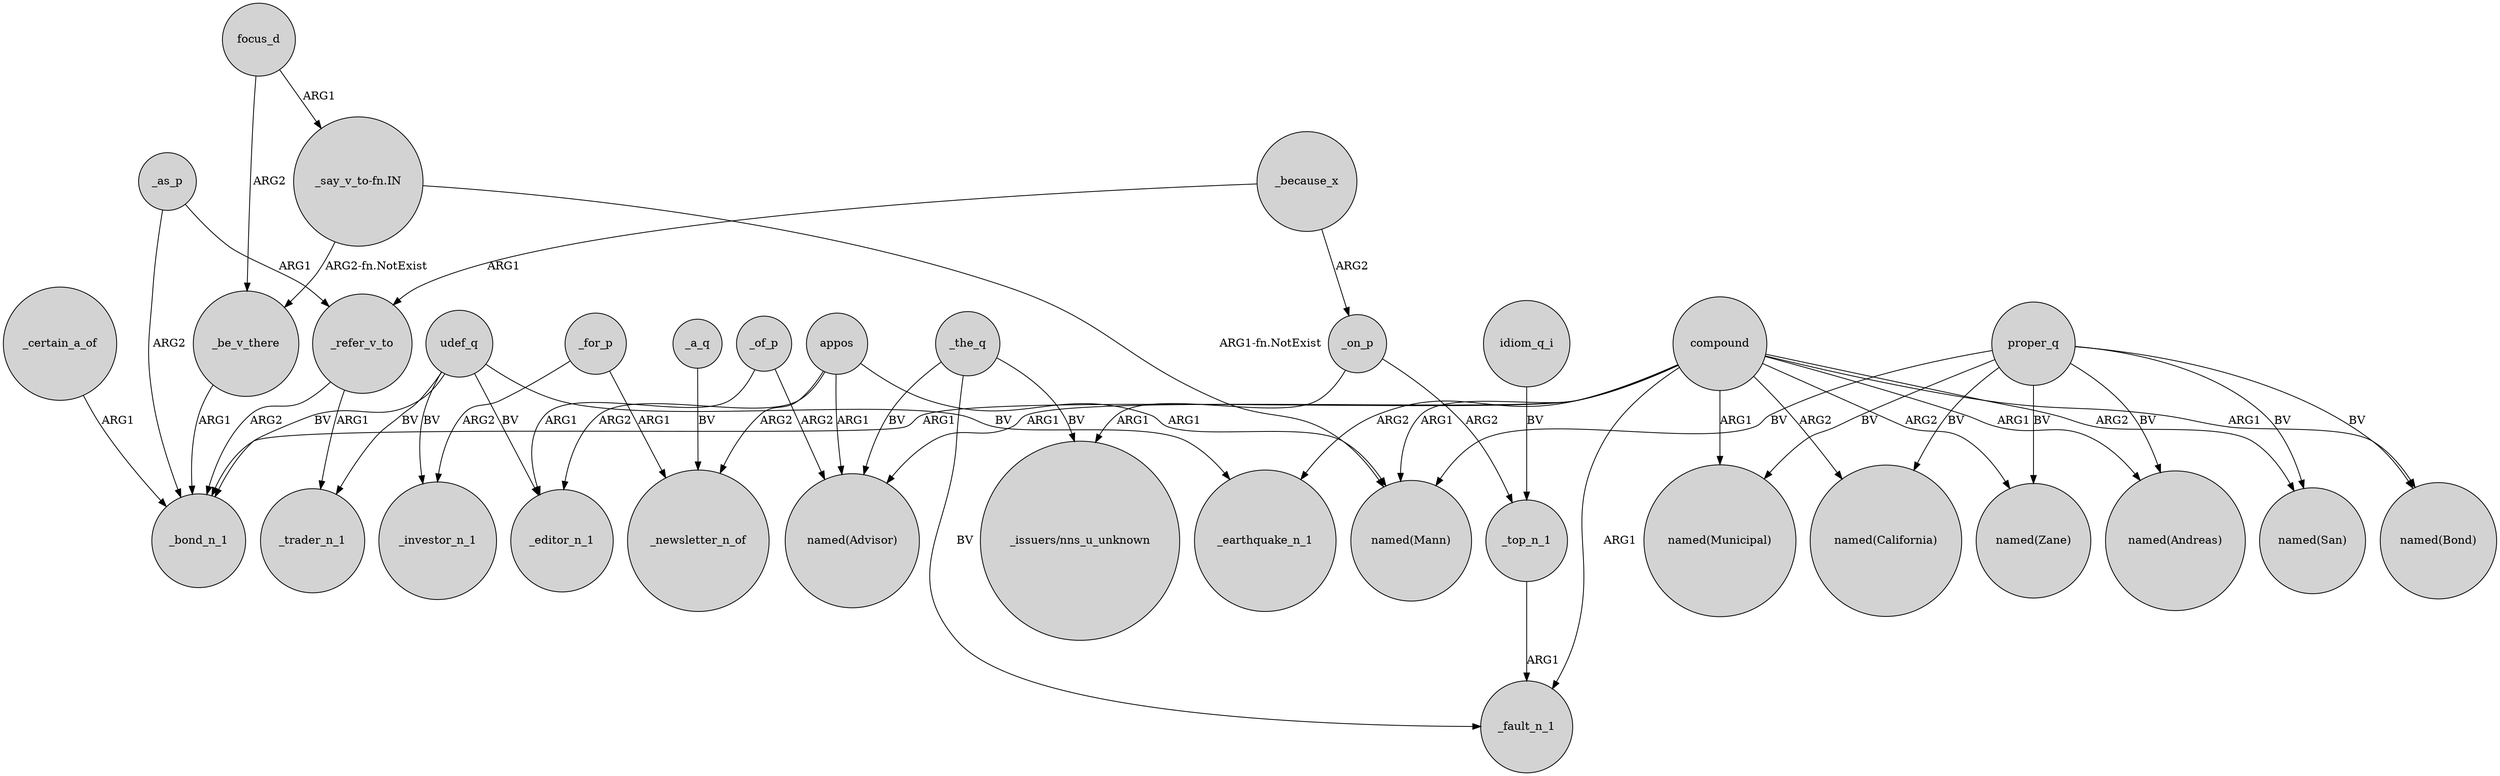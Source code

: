 digraph {
	node [shape=circle style=filled]
	_certain_a_of -> _bond_n_1 [label=ARG1]
	"_say_v_to-fn.IN" -> "named(Mann)" [label="ARG1-fn.NotExist"]
	appos -> _editor_n_1 [label=ARG2]
	_the_q -> _fault_n_1 [label=BV]
	proper_q -> "named(Bond)" [label=BV]
	compound -> _fault_n_1 [label=ARG1]
	compound -> _earthquake_n_1 [label=ARG2]
	compound -> "named(Advisor)" [label=ARG1]
	proper_q -> "named(Zane)" [label=BV]
	udef_q -> _investor_n_1 [label=BV]
	compound -> "named(San)" [label=ARG2]
	udef_q -> _trader_n_1 [label=BV]
	_be_v_there -> _bond_n_1 [label=ARG1]
	_as_p -> _bond_n_1 [label=ARG2]
	compound -> "named(Bond)" [label=ARG1]
	compound -> _bond_n_1 [label=ARG1]
	compound -> "named(Municipal)" [label=ARG1]
	proper_q -> "named(California)" [label=BV]
	_on_p -> _top_n_1 [label=ARG2]
	appos -> "named(Mann)" [label=ARG1]
	_as_p -> _refer_v_to [label=ARG1]
	_for_p -> _investor_n_1 [label=ARG2]
	compound -> "named(Andreas)" [label=ARG1]
	focus_d -> "_say_v_to-fn.IN" [label=ARG1]
	_a_q -> _newsletter_n_of [label=BV]
	_of_p -> _editor_n_1 [label=ARG1]
	udef_q -> _bond_n_1 [label=BV]
	_because_x -> _refer_v_to [label=ARG1]
	"_say_v_to-fn.IN" -> _be_v_there [label="ARG2-fn.NotExist"]
	proper_q -> "named(Municipal)" [label=BV]
	_refer_v_to -> _trader_n_1 [label=ARG1]
	appos -> "named(Advisor)" [label=ARG1]
	_because_x -> _on_p [label=ARG2]
	_refer_v_to -> _bond_n_1 [label=ARG2]
	idiom_q_i -> _top_n_1 [label=BV]
	_top_n_1 -> _fault_n_1 [label=ARG1]
	_the_q -> "named(Advisor)" [label=BV]
	compound -> "named(Mann)" [label=ARG1]
	compound -> "named(California)" [label=ARG2]
	udef_q -> _editor_n_1 [label=BV]
	compound -> "named(Zane)" [label=ARG2]
	_of_p -> "named(Advisor)" [label=ARG2]
	proper_q -> "named(San)" [label=BV]
	proper_q -> "named(Andreas)" [label=BV]
	appos -> _newsletter_n_of [label=ARG2]
	_the_q -> "_issuers/nns_u_unknown" [label=BV]
	focus_d -> _be_v_there [label=ARG2]
	_on_p -> "_issuers/nns_u_unknown" [label=ARG1]
	udef_q -> _earthquake_n_1 [label=BV]
	_for_p -> _newsletter_n_of [label=ARG1]
	proper_q -> "named(Mann)" [label=BV]
}
